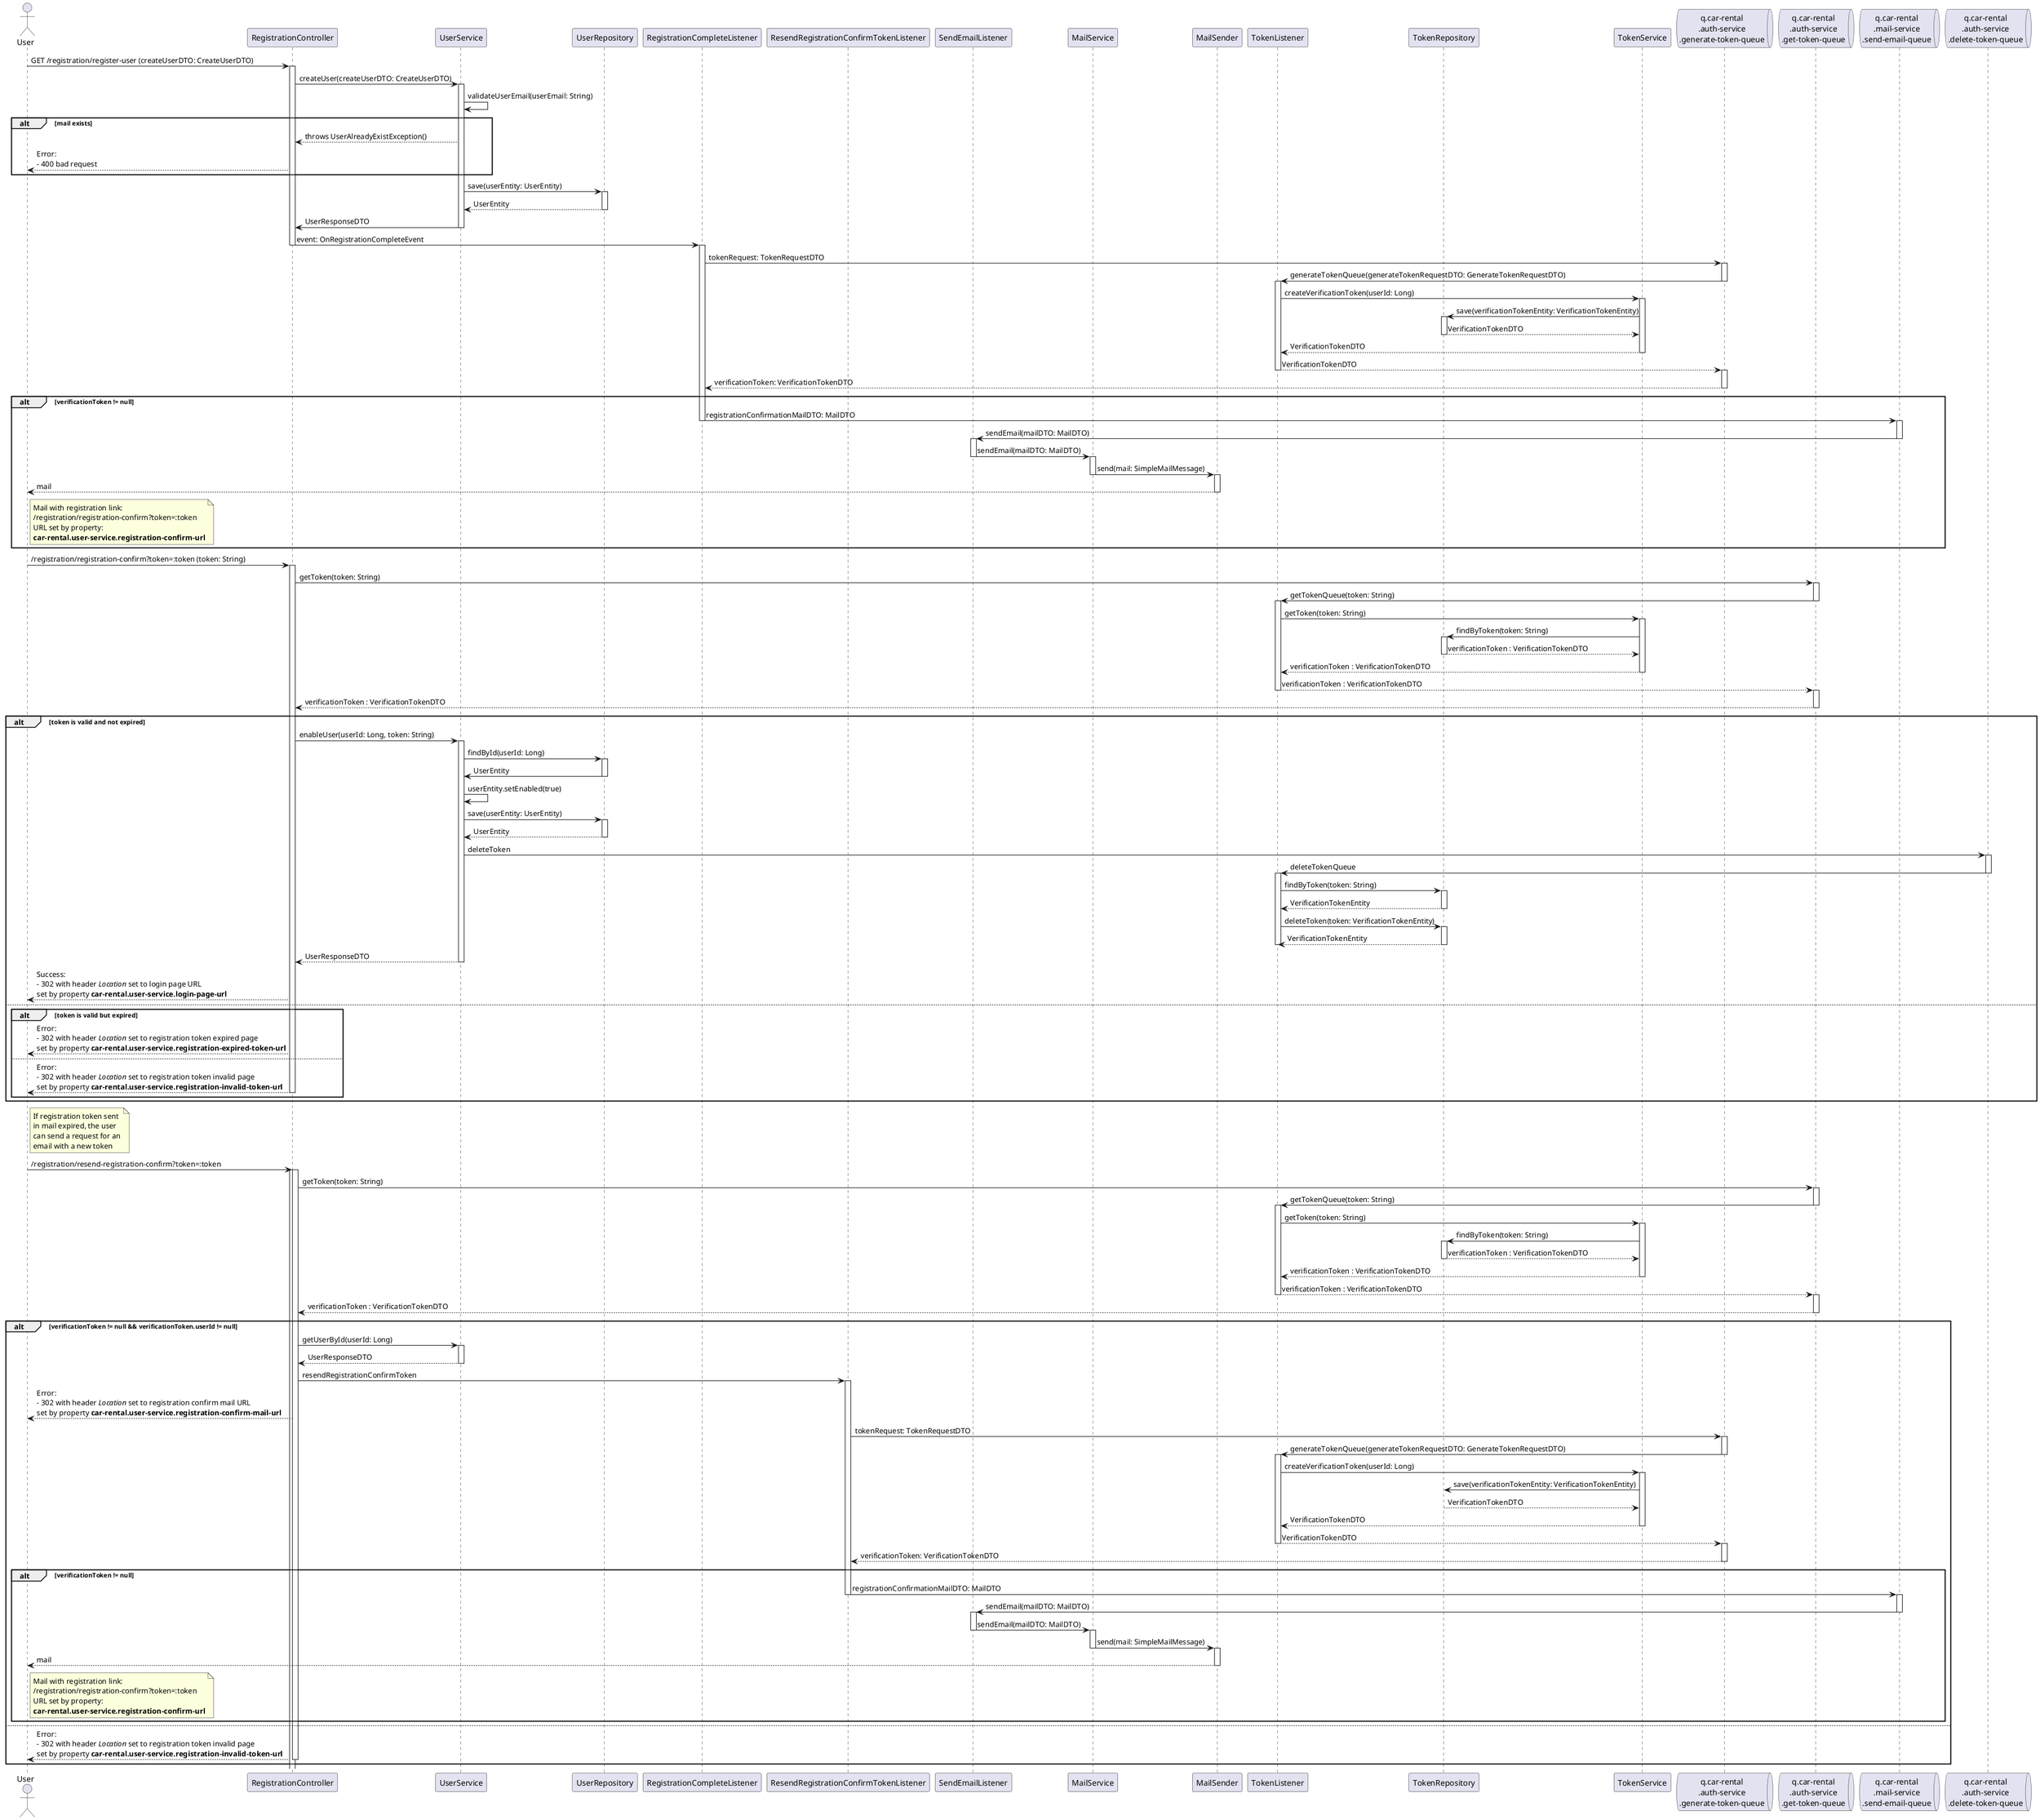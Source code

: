 @startuml
actor User as User
participant RegistrationController as RPC
participant UserService as US
participant UserRepository as UR
participant RegistrationCompleteListener as RCL
participant ResendRegistrationConfirmTokenListener as RRCTL
participant SendEmailListener as SEL
participant MailService as MS
participant MailSender as MSD
participant TokenListener as TL
participant TokenRepository as TR
participant TokenService as TS
queue "q.car-rental\n.auth-service\n.generate-token-queue" as GNTQ
queue "q.car-rental\n.auth-service\n.get-token-queue" as GETQ
queue "q.car-rental\n.mail-service\n.send-email-queue" as SEQ
queue "q.car-rental\n.auth-service\n.delete-token-queue" as DTQ

User -> RPC : GET /registration/register-user (createUserDTO: CreateUserDTO)
activate RPC
RPC -> US : createUser(createUserDTO: CreateUserDTO)
activate US
US -> US : validateUserEmail(userEmail: String)

alt mail exists
    RPC <-- US : throws UserAlreadyExistException()
    User <-- RPC : Error: \n- 400 bad request
end

US -> UR : save(userEntity: UserEntity)
activate UR
US <-- UR : UserEntity
deactivate UR
RPC <- US : UserResponseDTO
deactivate US
RPC -> RCL : event: OnRegistrationCompleteEvent
deactivate RPC

activate RCL
RCL -> GNTQ : tokenRequest: TokenRequestDTO
activate GNTQ
GNTQ -> TL : generateTokenQueue(generateTokenRequestDTO: GenerateTokenRequestDTO)
deactivate GNTQ
activate TL
TL -> TS : createVerificationToken(userId: Long)
activate TS
TS -> TR : save(verificationTokenEntity: VerificationTokenEntity)
activate TR
TS <-- TR: VerificationTokenDTO
deactivate TR
TL <-- TS: VerificationTokenDTO
deactivate TS
GNTQ <-- TL: VerificationTokenDTO
deactivate TL
activate GNTQ

RCL <-- GNTQ : verificationToken: VerificationTokenDTO
deactivate GNTQ

alt verificationToken != null
    RCL -> SEQ : registrationConfirmationMailDTO: MailDTO
    deactivate RCL
    activate SEQ
    SEQ -> SEL : sendEmail(mailDTO: MailDTO)
    deactivate SEQ
    activate SEL
    SEL -> MS : sendEmail(mailDTO: MailDTO)
    deactivate SEL
    activate MS
    MS -> MSD : send(mail: SimpleMailMessage)
    deactivate MS
    activate MSD
    User <-- MSD : mail
    deactivate MSD
    note right of User
      Mail with registration link:
      /registration/registration-confirm?token=:token
      URL set by property:
      **car-rental.user-service.registration-confirm-url**
    end note
end

User -> RPC : /registration/registration-confirm?token=:token (token: String)
activate RPC
RPC -> GETQ : getToken(token: String)
activate GETQ
GETQ -> TL : getTokenQueue(token: String)
deactivate GETQ
activate TL
TL -> TS : getToken(token: String)
activate TS
TS -> TR : findByToken(token: String)
activate TR
TS <-- TR : verificationToken : VerificationTokenDTO
deactivate TR
TL <-- TS : verificationToken : VerificationTokenDTO
deactivate TS
GETQ <-- TL : verificationToken : VerificationTokenDTO
deactivate TL
activate GETQ
RPC <-- GETQ : verificationToken : VerificationTokenDTO
deactivate GETQ

alt token is valid and not expired
    RPC -> US : enableUser(userId: Long, token: String)
    activate US
    US -> UR : findById(userId: Long)
    activate UR
    US <- UR : UserEntity
    deactivate UR
    US -> US : userEntity.setEnabled(true)
    US -> UR : save(userEntity: UserEntity)
    activate UR
    US <-- UR : UserEntity
    deactivate UR
    US -> DTQ : deleteToken
    activate DTQ
    DTQ -> TL : deleteTokenQueue
    deactivate DTQ
    activate TL
    TL -> TR : findByToken(token: String)
    activate TR
    TL <-- TR : VerificationTokenEntity
    deactivate TR
    TL -> TR : deleteToken(token: VerificationTokenEntity)
    activate TR
    TL <-- TR : VerificationTokenEntity
    deactivate TR
    deactivate TL
    RPC <-- US : UserResponseDTO
    deactivate US
    User <-- RPC : Success:\n- 302 with header //Location// set to login page URL \nset by property **car-rental.user-service.login-page-url**
else
    alt token is valid but expired
        User <-- RPC : Error:\n- 302 with header //Location// set to registration token expired page \nset by property **car-rental.user-service.registration-expired-token-url**
    else
        User <-- RPC : Error:\n- 302 with header //Location// set to registration token invalid page \nset by property **car-rental.user-service.registration-invalid-token-url**
        deactivate RPC
    end
end

' ###################################
' ### RESEND REGISTRATION CONFIRM ###
' ###################################
note right of User
  If registration token sent
  in mail expired, the user
  can send a request for an
  email with a new token
end note

User -> RPC : /registration/resend-registration-confirm?token=:token

activate RPC
activate RPC
RPC -> GETQ : getToken(token: String)
activate GETQ
GETQ -> TL : getTokenQueue(token: String)
deactivate GETQ
activate TL
TL -> TS : getToken(token: String)
activate TS
TS -> TR : findByToken(token: String)
activate TR
TS <-- TR : verificationToken : VerificationTokenDTO
deactivate TR
TL <-- TS : verificationToken : VerificationTokenDTO
deactivate TS
GETQ <-- TL : verificationToken : VerificationTokenDTO
deactivate TL
activate GETQ
RPC <-- GETQ : verificationToken : VerificationTokenDTO
deactivate GETQ

alt verificationToken != null && verificationToken.userId != null
    RPC -> US : getUserById(userId: Long)
    activate US
    RPC <-- US : UserResponseDTO
    deactivate US
    RPC -> RRCTL : resendRegistrationConfirmToken
    activate RRCTL
    User <-- RPC : Error:\n- 302 with header //Location// set to registration confirm mail URL \nset by property **car-rental.user-service.registration-confirm-mail-url**

    RRCTL -> GNTQ : tokenRequest: TokenRequestDTO
    activate GNTQ
    GNTQ -> TL : generateTokenQueue(generateTokenRequestDTO: GenerateTokenRequestDTO)
    deactivate GNTQ
    activate TL
    TL -> TS : createVerificationToken(userId: Long)
    activate TS
    TS -> TR : save(verificationTokenEntity: VerificationTokenEntity)
    TS <-- TR: VerificationTokenDTO
    TL <-- TS: VerificationTokenDTO
    deactivate TS
    GNTQ <-- TL: VerificationTokenDTO
    deactivate TL
    activate GNTQ
    RRCTL <-- GNTQ : verificationToken: VerificationTokenDTO
    deactivate GNTQ

    alt verificationToken != null
        RRCTL -> SEQ : registrationConfirmationMailDTO: MailDTO
        deactivate RRCTL
        activate SEQ
        SEQ -> SEL : sendEmail(mailDTO: MailDTO)
        deactivate SEQ
        activate SEL
        SEL -> MS : sendEmail(mailDTO: MailDTO)
        deactivate SEL
        activate MS
        MS -> MSD : send(mail: SimpleMailMessage)
        deactivate MS
        activate MSD
        User <-- MSD : mail
        deactivate MSD
        note right of User
          Mail with registration link:
          /registration/registration-confirm?token=:token
          URL set by property:
          **car-rental.user-service.registration-confirm-url**
        end note
    end
else
    User <-- RPC : Error:\n- 302 with header //Location// set to registration token invalid page \nset by property **car-rental.user-service.registration-invalid-token-url**
    deactivate RPC
end
@enduml